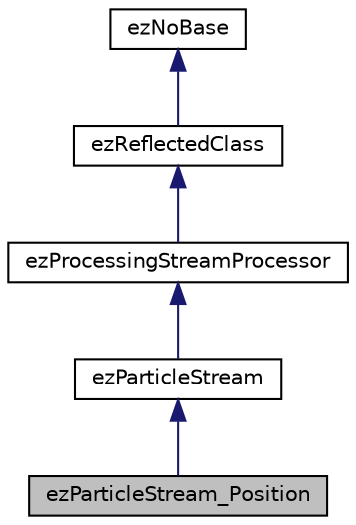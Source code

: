 digraph "ezParticleStream_Position"
{
 // LATEX_PDF_SIZE
  edge [fontname="Helvetica",fontsize="10",labelfontname="Helvetica",labelfontsize="10"];
  node [fontname="Helvetica",fontsize="10",shape=record];
  Node1 [label="ezParticleStream_Position",height=0.2,width=0.4,color="black", fillcolor="grey75", style="filled", fontcolor="black",tooltip=" "];
  Node2 -> Node1 [dir="back",color="midnightblue",fontsize="10",style="solid",fontname="Helvetica"];
  Node2 [label="ezParticleStream",height=0.2,width=0.4,color="black", fillcolor="white", style="filled",URL="$db/d1e/classez_particle_stream.htm",tooltip="Base class for all particle streams."];
  Node3 -> Node2 [dir="back",color="midnightblue",fontsize="10",style="solid",fontname="Helvetica"];
  Node3 [label="ezProcessingStreamProcessor",height=0.2,width=0.4,color="black", fillcolor="white", style="filled",URL="$dc/d29/classez_processing_stream_processor.htm",tooltip="Base class for all stream processor implementations."];
  Node4 -> Node3 [dir="back",color="midnightblue",fontsize="10",style="solid",fontname="Helvetica"];
  Node4 [label="ezReflectedClass",height=0.2,width=0.4,color="black", fillcolor="white", style="filled",URL="$db/d45/classez_reflected_class.htm",tooltip="All classes that should be dynamically reflectable, need to be derived from this base class."];
  Node5 -> Node4 [dir="back",color="midnightblue",fontsize="10",style="solid",fontname="Helvetica"];
  Node5 [label="ezNoBase",height=0.2,width=0.4,color="black", fillcolor="white", style="filled",URL="$d4/d02/classez_no_base.htm",tooltip="Dummy type to pass to templates and macros that expect a base type for a class that has no base."];
}
